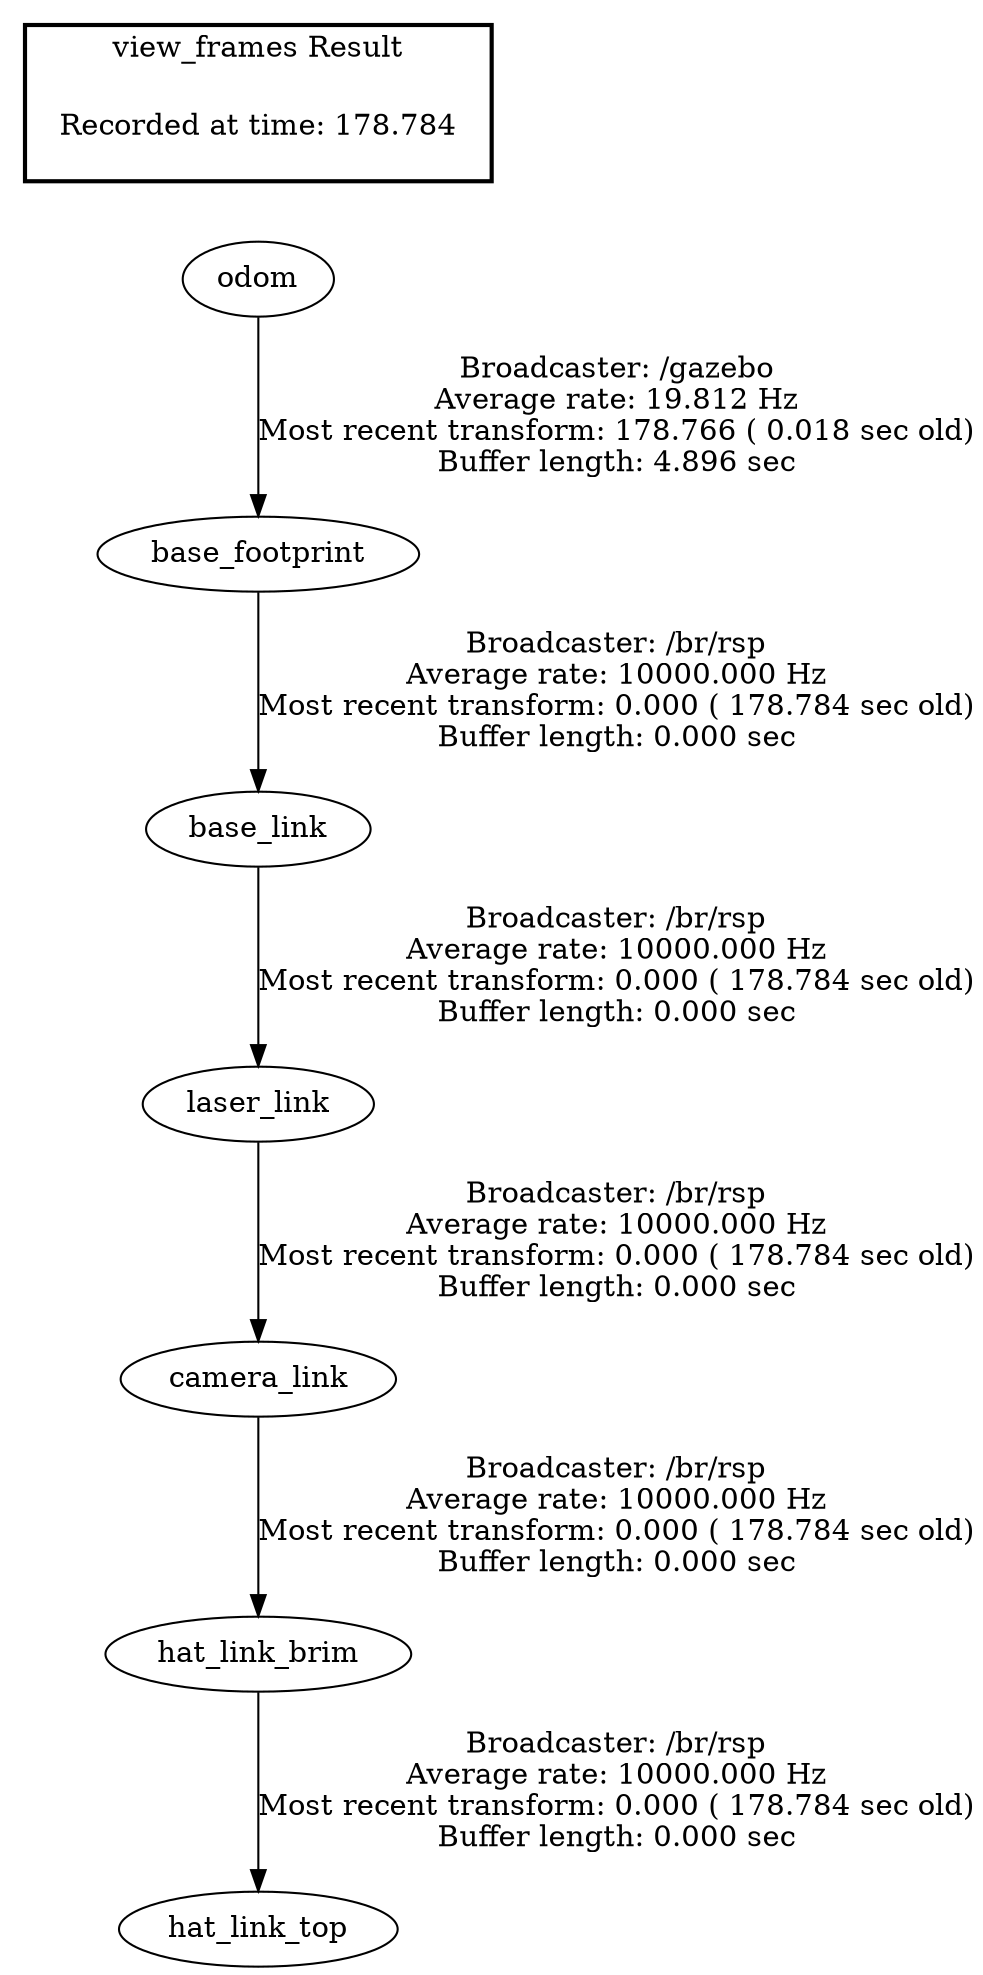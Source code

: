digraph G {
"base_footprint" -> "base_link"[label="Broadcaster: /br/rsp\nAverage rate: 10000.000 Hz\nMost recent transform: 0.000 ( 178.784 sec old)\nBuffer length: 0.000 sec\n"];
"odom" -> "base_footprint"[label="Broadcaster: /gazebo\nAverage rate: 19.812 Hz\nMost recent transform: 178.766 ( 0.018 sec old)\nBuffer length: 4.896 sec\n"];
"laser_link" -> "camera_link"[label="Broadcaster: /br/rsp\nAverage rate: 10000.000 Hz\nMost recent transform: 0.000 ( 178.784 sec old)\nBuffer length: 0.000 sec\n"];
"base_link" -> "laser_link"[label="Broadcaster: /br/rsp\nAverage rate: 10000.000 Hz\nMost recent transform: 0.000 ( 178.784 sec old)\nBuffer length: 0.000 sec\n"];
"camera_link" -> "hat_link_brim"[label="Broadcaster: /br/rsp\nAverage rate: 10000.000 Hz\nMost recent transform: 0.000 ( 178.784 sec old)\nBuffer length: 0.000 sec\n"];
"hat_link_brim" -> "hat_link_top"[label="Broadcaster: /br/rsp\nAverage rate: 10000.000 Hz\nMost recent transform: 0.000 ( 178.784 sec old)\nBuffer length: 0.000 sec\n"];
edge [style=invis];
 subgraph cluster_legend { style=bold; color=black; label ="view_frames Result";
"Recorded at time: 178.784"[ shape=plaintext ] ;
 }->"odom";
}